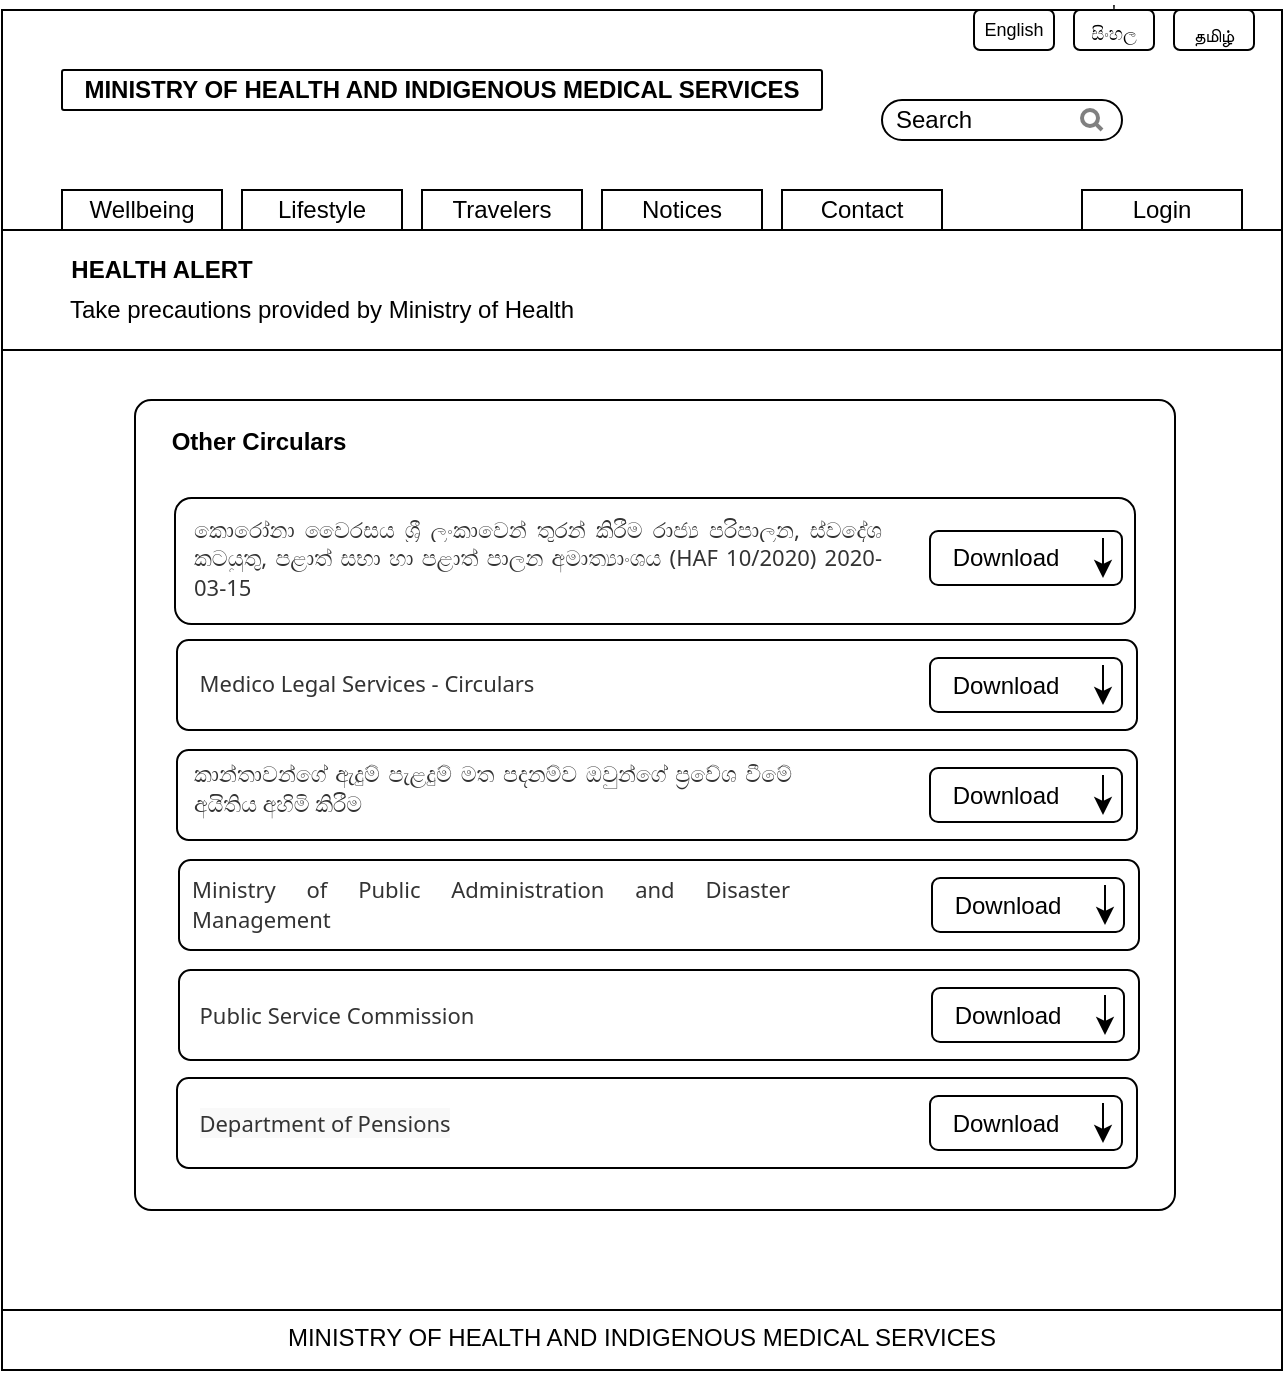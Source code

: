 <mxfile version="12.2.2" type="device" pages="1"><diagram id="pAro4qgah8YRrxpEvKSt" name="Page-1"><mxGraphModel dx="372" dy="42" grid="1" gridSize="10" guides="1" tooltips="1" connect="1" arrows="1" fold="1" page="1" pageScale="1" pageWidth="700" pageHeight="750" math="0" shadow="0"><root><mxCell id="0"/><mxCell id="1" parent="0"/><mxCell id="-d6bda2CLUPbvf14cgsc-1" value="" style="rounded=0;whiteSpace=wrap;html=1;strokeColor=#000000;fontColor=#000000;" vertex="1" parent="1"><mxGeometry x="730" y="784" width="640" height="680" as="geometry"/></mxCell><mxCell id="-d6bda2CLUPbvf14cgsc-2" value="" style="rounded=0;whiteSpace=wrap;html=1;" vertex="1" parent="1"><mxGeometry x="730" y="784" width="640" height="110" as="geometry"/></mxCell><mxCell id="-d6bda2CLUPbvf14cgsc-3" value="" style="rounded=1;whiteSpace=wrap;html=1;arcSize=5;" vertex="1" parent="1"><mxGeometry x="760" y="814" width="380" height="20" as="geometry"/></mxCell><mxCell id="-d6bda2CLUPbvf14cgsc-4" value="&lt;b&gt;MINISTRY OF HEALTH AND INDIGENOUS MEDICAL SERVICES&lt;/b&gt;" style="text;html=1;strokeColor=none;fillColor=none;align=center;verticalAlign=middle;whiteSpace=wrap;rounded=0;" vertex="1" parent="1"><mxGeometry x="760" y="814" width="380" height="20" as="geometry"/></mxCell><mxCell id="-d6bda2CLUPbvf14cgsc-5" value="" style="rounded=0;whiteSpace=wrap;html=1;" vertex="1" parent="1"><mxGeometry x="760" y="874" width="80" height="20" as="geometry"/></mxCell><mxCell id="-d6bda2CLUPbvf14cgsc-6" value="Wellbeing" style="text;html=1;strokeColor=none;fillColor=none;align=center;verticalAlign=middle;whiteSpace=wrap;rounded=0;" vertex="1" parent="1"><mxGeometry x="780" y="874" width="40" height="20" as="geometry"/></mxCell><mxCell id="-d6bda2CLUPbvf14cgsc-7" value="" style="rounded=0;whiteSpace=wrap;html=1;" vertex="1" parent="1"><mxGeometry x="850" y="874" width="80" height="20" as="geometry"/></mxCell><mxCell id="-d6bda2CLUPbvf14cgsc-8" value="Lifestyle" style="text;html=1;strokeColor=none;fillColor=none;align=center;verticalAlign=middle;whiteSpace=wrap;rounded=0;" vertex="1" parent="1"><mxGeometry x="870" y="874" width="40" height="20" as="geometry"/></mxCell><mxCell id="-d6bda2CLUPbvf14cgsc-9" value="" style="rounded=0;whiteSpace=wrap;html=1;" vertex="1" parent="1"><mxGeometry x="940" y="874" width="80" height="20" as="geometry"/></mxCell><mxCell id="-d6bda2CLUPbvf14cgsc-10" value="Travelers" style="text;html=1;strokeColor=none;fillColor=none;align=center;verticalAlign=middle;whiteSpace=wrap;rounded=0;" vertex="1" parent="1"><mxGeometry x="960" y="874" width="40" height="20" as="geometry"/></mxCell><mxCell id="-d6bda2CLUPbvf14cgsc-11" value="" style="rounded=0;whiteSpace=wrap;html=1;" vertex="1" parent="1"><mxGeometry x="1030" y="874" width="80" height="20" as="geometry"/></mxCell><mxCell id="-d6bda2CLUPbvf14cgsc-12" value="Notices" style="text;html=1;strokeColor=none;fillColor=none;align=center;verticalAlign=middle;whiteSpace=wrap;rounded=0;" vertex="1" parent="1"><mxGeometry x="1050" y="874" width="40" height="20" as="geometry"/></mxCell><mxCell id="-d6bda2CLUPbvf14cgsc-13" value="" style="rounded=0;whiteSpace=wrap;html=1;" vertex="1" parent="1"><mxGeometry x="1120" y="874" width="80" height="20" as="geometry"/></mxCell><mxCell id="-d6bda2CLUPbvf14cgsc-14" value="Contact" style="text;html=1;strokeColor=none;fillColor=none;align=center;verticalAlign=middle;whiteSpace=wrap;rounded=0;" vertex="1" parent="1"><mxGeometry x="1140" y="874" width="40" height="20" as="geometry"/></mxCell><mxCell id="-d6bda2CLUPbvf14cgsc-15" value="" style="rounded=0;whiteSpace=wrap;html=1;" vertex="1" parent="1"><mxGeometry x="1270" y="874" width="80" height="20" as="geometry"/></mxCell><mxCell id="-d6bda2CLUPbvf14cgsc-16" value="Login" style="text;html=1;strokeColor=none;fillColor=none;align=center;verticalAlign=middle;whiteSpace=wrap;rounded=0;" vertex="1" parent="1"><mxGeometry x="1290" y="874" width="40" height="20" as="geometry"/></mxCell><mxCell id="-d6bda2CLUPbvf14cgsc-17" value="" style="rounded=1;whiteSpace=wrap;html=1;arcSize=50;" vertex="1" parent="1"><mxGeometry x="1170" y="829" width="120" height="20" as="geometry"/></mxCell><mxCell id="-d6bda2CLUPbvf14cgsc-18" value="" style="html=1;verticalLabelPosition=bottom;align=center;labelBackgroundColor=#ffffff;verticalAlign=top;strokeWidth=2;strokeColor=#808080;shadow=0;dashed=0;shape=mxgraph.ios7.icons.looking_glass;glass=0;comic=0;" vertex="1" parent="1"><mxGeometry x="1270" y="834" width="10" height="10" as="geometry"/></mxCell><mxCell id="-d6bda2CLUPbvf14cgsc-19" value="Search" style="text;html=1;strokeColor=none;fillColor=none;align=center;verticalAlign=middle;whiteSpace=wrap;rounded=0;shadow=0;glass=0;comic=0;" vertex="1" parent="1"><mxGeometry x="1176" y="829" width="40" height="20" as="geometry"/></mxCell><mxCell id="-d6bda2CLUPbvf14cgsc-20" value="English" style="rounded=1;whiteSpace=wrap;html=1;shadow=0;glass=0;comic=0;strokeColor=#000000;fontSize=9;fontColor=#000000;" vertex="1" parent="1"><mxGeometry x="1216" y="784" width="40" height="20" as="geometry"/></mxCell><mxCell id="-d6bda2CLUPbvf14cgsc-21" value="'&lt;br style=&quot;white-space: normal; font-size: 9px;&quot;&gt;&lt;span style=&quot;font-family: arial, sans-serif; text-align: left; white-space: pre-wrap; font-size: 9px;&quot;&gt;සිංහල&lt;/span&gt;" style="rounded=1;whiteSpace=wrap;html=1;shadow=0;glass=0;comic=0;strokeColor=#000000;perimeterSpacing=0;strokeWidth=1;verticalAlign=bottom;fontSize=9;fontColor=#000000;" vertex="1" parent="1"><mxGeometry x="1266" y="784" width="40" height="20" as="geometry"/></mxCell><mxCell id="-d6bda2CLUPbvf14cgsc-22" value="&lt;br style=&quot;font-size: 9px;&quot;&gt;&lt;span style=&quot;font-family: arial, sans-serif; text-align: left; white-space: pre-wrap; font-size: 9px;&quot;&gt;தமிழ்&lt;/span&gt;" style="rounded=1;whiteSpace=wrap;html=1;shadow=0;glass=0;comic=0;strokeColor=#000000;perimeterSpacing=0;strokeWidth=1;verticalAlign=bottom;fontSize=9;spacing=1;fontColor=#000000;" vertex="1" parent="1"><mxGeometry x="1316" y="784" width="40" height="20" as="geometry"/></mxCell><mxCell id="-d6bda2CLUPbvf14cgsc-23" value="" style="rounded=0;whiteSpace=wrap;html=1;strokeColor=#000000;fontColor=#000000;" vertex="1" parent="1"><mxGeometry x="730" y="1434" width="640" height="30" as="geometry"/></mxCell><mxCell id="-d6bda2CLUPbvf14cgsc-24" value="&lt;div&gt;MINISTRY OF HEALTH AND INDIGENOUS MEDICAL SERVICES&lt;/div&gt;&lt;div&gt;&lt;br&gt;&lt;/div&gt;" style="text;html=1;strokeColor=none;fillColor=none;align=center;verticalAlign=middle;whiteSpace=wrap;rounded=0;fontColor=#000000;" vertex="1" parent="1"><mxGeometry x="855" y="1445" width="390" height="20" as="geometry"/></mxCell><mxCell id="-d6bda2CLUPbvf14cgsc-25" value="" style="rounded=1;whiteSpace=wrap;html=1;strokeColor=#000000;fontColor=#000000;arcSize=2;" vertex="1" parent="1"><mxGeometry x="796.5" y="979" width="520" height="405" as="geometry"/></mxCell><mxCell id="-d6bda2CLUPbvf14cgsc-26" value="&lt;b&gt;Other Circulars&lt;/b&gt;" style="text;html=1;strokeColor=none;fillColor=none;align=center;verticalAlign=middle;whiteSpace=wrap;rounded=0;fontColor=#000000;" vertex="1" parent="1"><mxGeometry x="756" y="990" width="205" height="20" as="geometry"/></mxCell><mxCell id="-d6bda2CLUPbvf14cgsc-27" value="" style="rounded=0;whiteSpace=wrap;html=1;strokeColor=#000000;fontColor=#000000;" vertex="1" parent="1"><mxGeometry x="730" y="894" width="640" height="60" as="geometry"/></mxCell><mxCell id="-d6bda2CLUPbvf14cgsc-28" value="&lt;b&gt;HEALTH ALERT&lt;/b&gt;" style="text;html=1;strokeColor=none;fillColor=none;align=center;verticalAlign=middle;whiteSpace=wrap;rounded=0;fontColor=#000000;" vertex="1" parent="1"><mxGeometry x="750" y="904" width="120" height="20" as="geometry"/></mxCell><mxCell id="-d6bda2CLUPbvf14cgsc-29" value="Take precautions provided by Ministry of Health" style="text;html=1;strokeColor=none;fillColor=none;align=center;verticalAlign=middle;whiteSpace=wrap;rounded=0;fontColor=#000000;" vertex="1" parent="1"><mxGeometry x="734" y="924" width="312" height="20" as="geometry"/></mxCell><mxCell id="-d6bda2CLUPbvf14cgsc-30" value="" style="rounded=1;whiteSpace=wrap;html=1;strokeColor=#000000;fontColor=#000000;arcSize=13;" vertex="1" parent="1"><mxGeometry x="816.5" y="1028" width="480" height="63" as="geometry"/></mxCell><mxCell id="-d6bda2CLUPbvf14cgsc-31" value="Download&amp;nbsp; &amp;nbsp; &amp;nbsp;&amp;nbsp;" style="rounded=1;whiteSpace=wrap;html=1;strokeColor=#000000;fontColor=#000000;" vertex="1" parent="1"><mxGeometry x="1194" y="1044.5" width="96" height="27" as="geometry"/></mxCell><mxCell id="-d6bda2CLUPbvf14cgsc-32" value="&lt;div style=&quot;text-align: justify&quot;&gt;&lt;span style=&quot;background-color: rgb(255 , 255 , 255) ; color: rgb(51 , 51 , 51) ; font-family: &amp;#34;noto sans&amp;#34; , sans-serif ; font-size: 11px&quot;&gt;කොරෝනා වෛරසය ශ්‍රී ලංකාවෙන් තුරන් කිරීම රාජ්‍ය පරිපාලන, ස්වදේශ කටයුතු, පළාත් සභා හා පළාත් පාලන අමාත්‍යාංශය (HAF 10/2020) 2020-03-15&lt;/span&gt;&lt;/div&gt;" style="text;html=1;strokeColor=none;fillColor=none;align=center;verticalAlign=middle;whiteSpace=wrap;rounded=0;fontColor=#000000;" vertex="1" parent="1"><mxGeometry x="825" y="1039" width="346" height="38" as="geometry"/></mxCell><mxCell id="-d6bda2CLUPbvf14cgsc-33" value="" style="endArrow=classic;html=1;strokeWidth=1;fontColor=#000000;" edge="1" parent="1"><mxGeometry width="50" height="50" relative="1" as="geometry"><mxPoint x="1280.5" y="1048" as="sourcePoint"/><mxPoint x="1280.5" y="1068" as="targetPoint"/></mxGeometry></mxCell><mxCell id="-d6bda2CLUPbvf14cgsc-34" value="" style="rounded=1;whiteSpace=wrap;html=1;strokeColor=#000000;fontColor=#000000;arcSize=13;" vertex="1" parent="1"><mxGeometry x="817.5" y="1099" width="480" height="45" as="geometry"/></mxCell><mxCell id="-d6bda2CLUPbvf14cgsc-35" value="Download&amp;nbsp; &amp;nbsp; &amp;nbsp;&amp;nbsp;" style="rounded=1;whiteSpace=wrap;html=1;strokeColor=#000000;fontColor=#000000;" vertex="1" parent="1"><mxGeometry x="1194" y="1108" width="96" height="27" as="geometry"/></mxCell><mxCell id="-d6bda2CLUPbvf14cgsc-36" value="&lt;div style=&quot;text-align: justify&quot;&gt;&lt;span style=&quot;color: rgb(51 , 51 , 51) ; font-family: &amp;#34;noto sans&amp;#34; , sans-serif ; font-size: 11px ; background-color: rgb(255 , 255 , 255)&quot;&gt;Medico Legal Services - Circulars&lt;/span&gt;&lt;br&gt;&lt;/div&gt;" style="text;html=1;strokeColor=none;fillColor=none;align=center;verticalAlign=middle;whiteSpace=wrap;rounded=0;fontColor=#000000;" vertex="1" parent="1"><mxGeometry x="761.5" y="1102" width="301" height="38" as="geometry"/></mxCell><mxCell id="-d6bda2CLUPbvf14cgsc-37" value="" style="endArrow=classic;html=1;strokeWidth=1;fontColor=#000000;" edge="1" parent="1"><mxGeometry width="50" height="50" relative="1" as="geometry"><mxPoint x="1280.5" y="1111.5" as="sourcePoint"/><mxPoint x="1280.5" y="1131.5" as="targetPoint"/></mxGeometry></mxCell><mxCell id="-d6bda2CLUPbvf14cgsc-38" value="" style="rounded=1;whiteSpace=wrap;html=1;strokeColor=#000000;fontColor=#000000;arcSize=13;" vertex="1" parent="1"><mxGeometry x="817.5" y="1154" width="480" height="45" as="geometry"/></mxCell><mxCell id="-d6bda2CLUPbvf14cgsc-39" value="Download&amp;nbsp; &amp;nbsp; &amp;nbsp;&amp;nbsp;" style="rounded=1;whiteSpace=wrap;html=1;strokeColor=#000000;fontColor=#000000;" vertex="1" parent="1"><mxGeometry x="1194" y="1163" width="96" height="27" as="geometry"/></mxCell><mxCell id="-d6bda2CLUPbvf14cgsc-40" value="&lt;div style=&quot;text-align: justify&quot;&gt;&lt;span style=&quot;color: rgb(51 , 51 , 51) ; font-family: &amp;#34;noto sans&amp;#34; , sans-serif ; font-size: 11px ; background-color: rgb(255 , 255 , 255)&quot;&gt;කාන්තාවන්ගේ ඇදුම් පැළදුම් මත පදනම්ව ඔවුන්ගේ ප්‍රවේශ වීමේ අයිතිය අහිමි කිරීම&lt;/span&gt;&lt;br&gt;&lt;/div&gt;" style="text;html=1;strokeColor=none;fillColor=none;align=center;verticalAlign=middle;whiteSpace=wrap;rounded=0;fontColor=#000000;" vertex="1" parent="1"><mxGeometry x="825" y="1154" width="301" height="38" as="geometry"/></mxCell><mxCell id="-d6bda2CLUPbvf14cgsc-41" value="" style="endArrow=classic;html=1;strokeWidth=1;fontColor=#000000;" edge="1" parent="1"><mxGeometry width="50" height="50" relative="1" as="geometry"><mxPoint x="1280.5" y="1166.5" as="sourcePoint"/><mxPoint x="1280.5" y="1186.5" as="targetPoint"/></mxGeometry></mxCell><mxCell id="-d6bda2CLUPbvf14cgsc-42" value="" style="rounded=1;whiteSpace=wrap;html=1;strokeColor=#000000;fontColor=#000000;arcSize=13;" vertex="1" parent="1"><mxGeometry x="818.5" y="1209" width="480" height="45" as="geometry"/></mxCell><mxCell id="-d6bda2CLUPbvf14cgsc-43" value="Download&amp;nbsp; &amp;nbsp; &amp;nbsp;&amp;nbsp;" style="rounded=1;whiteSpace=wrap;html=1;strokeColor=#000000;fontColor=#000000;" vertex="1" parent="1"><mxGeometry x="1195" y="1218" width="96" height="27" as="geometry"/></mxCell><mxCell id="-d6bda2CLUPbvf14cgsc-44" value="&lt;div style=&quot;text-align: justify&quot;&gt;&lt;span style=&quot;color: rgb(51 , 51 , 51) ; font-family: &amp;#34;noto sans&amp;#34; , sans-serif ; font-size: 11px ; background-color: rgb(255 , 255 , 255)&quot;&gt;Ministry of Public Administration and Disaster Management&lt;/span&gt;&lt;br&gt;&lt;/div&gt;" style="text;html=1;strokeColor=none;fillColor=none;align=center;verticalAlign=middle;whiteSpace=wrap;rounded=0;fontColor=#000000;" vertex="1" parent="1"><mxGeometry x="824" y="1211.5" width="301" height="38" as="geometry"/></mxCell><mxCell id="-d6bda2CLUPbvf14cgsc-45" value="" style="endArrow=classic;html=1;strokeWidth=1;fontColor=#000000;" edge="1" parent="1"><mxGeometry width="50" height="50" relative="1" as="geometry"><mxPoint x="1281.5" y="1221.5" as="sourcePoint"/><mxPoint x="1281.5" y="1241.5" as="targetPoint"/></mxGeometry></mxCell><mxCell id="-d6bda2CLUPbvf14cgsc-46" value="" style="rounded=1;whiteSpace=wrap;html=1;strokeColor=#000000;fontColor=#000000;arcSize=13;" vertex="1" parent="1"><mxGeometry x="818.5" y="1264" width="480" height="45" as="geometry"/></mxCell><mxCell id="-d6bda2CLUPbvf14cgsc-47" value="Download&amp;nbsp; &amp;nbsp; &amp;nbsp;&amp;nbsp;" style="rounded=1;whiteSpace=wrap;html=1;strokeColor=#000000;fontColor=#000000;" vertex="1" parent="1"><mxGeometry x="1195" y="1273" width="96" height="27" as="geometry"/></mxCell><mxCell id="-d6bda2CLUPbvf14cgsc-48" value="&lt;div style=&quot;text-align: justify&quot;&gt;&lt;span style=&quot;color: rgb(51 , 51 , 51) ; font-family: &amp;#34;noto sans&amp;#34; , sans-serif ; font-size: 11px ; background-color: rgb(255 , 255 , 255)&quot;&gt;Public Service Commission&lt;/span&gt;&lt;br&gt;&lt;/div&gt;" style="text;html=1;strokeColor=none;fillColor=none;align=center;verticalAlign=middle;whiteSpace=wrap;rounded=0;fontColor=#000000;" vertex="1" parent="1"><mxGeometry x="826" y="1267.5" width="143" height="38" as="geometry"/></mxCell><mxCell id="-d6bda2CLUPbvf14cgsc-49" value="" style="endArrow=classic;html=1;strokeWidth=1;fontColor=#000000;" edge="1" parent="1"><mxGeometry width="50" height="50" relative="1" as="geometry"><mxPoint x="1281.5" y="1276.5" as="sourcePoint"/><mxPoint x="1281.5" y="1296.5" as="targetPoint"/></mxGeometry></mxCell><mxCell id="-d6bda2CLUPbvf14cgsc-50" value="" style="rounded=1;whiteSpace=wrap;html=1;strokeColor=#000000;fontColor=#000000;arcSize=13;" vertex="1" parent="1"><mxGeometry x="817.5" y="1318" width="480" height="45" as="geometry"/></mxCell><mxCell id="-d6bda2CLUPbvf14cgsc-51" value="Download&amp;nbsp; &amp;nbsp; &amp;nbsp;&amp;nbsp;" style="rounded=1;whiteSpace=wrap;html=1;strokeColor=#000000;fontColor=#000000;" vertex="1" parent="1"><mxGeometry x="1194" y="1327" width="96" height="27" as="geometry"/></mxCell><mxCell id="-d6bda2CLUPbvf14cgsc-52" value="&lt;div style=&quot;text-align: justify&quot;&gt;&lt;span style=&quot;color: rgb(51 , 51 , 51) ; font-family: &amp;#34;noto sans&amp;#34; , sans-serif ; font-size: 11px ; background-color: rgb(249 , 249 , 249)&quot;&gt;Department of Pensions&lt;/span&gt;&lt;br&gt;&lt;/div&gt;" style="text;html=1;strokeColor=none;fillColor=none;align=center;verticalAlign=middle;whiteSpace=wrap;rounded=0;fontColor=#000000;" vertex="1" parent="1"><mxGeometry x="820" y="1321.5" width="143" height="38" as="geometry"/></mxCell><mxCell id="-d6bda2CLUPbvf14cgsc-53" value="" style="endArrow=classic;html=1;strokeWidth=1;fontColor=#000000;" edge="1" parent="1"><mxGeometry width="50" height="50" relative="1" as="geometry"><mxPoint x="1280.5" y="1330.5" as="sourcePoint"/><mxPoint x="1280.5" y="1350.5" as="targetPoint"/></mxGeometry></mxCell></root></mxGraphModel></diagram></mxfile>
